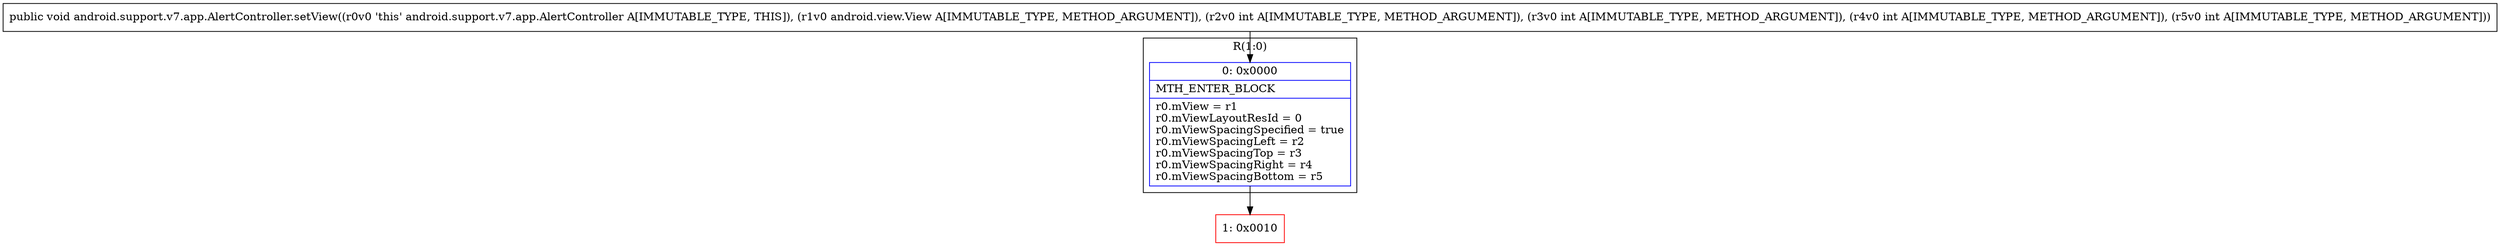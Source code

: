 digraph "CFG forandroid.support.v7.app.AlertController.setView(Landroid\/view\/View;IIII)V" {
subgraph cluster_Region_1733216698 {
label = "R(1:0)";
node [shape=record,color=blue];
Node_0 [shape=record,label="{0\:\ 0x0000|MTH_ENTER_BLOCK\l|r0.mView = r1\lr0.mViewLayoutResId = 0\lr0.mViewSpacingSpecified = true\lr0.mViewSpacingLeft = r2\lr0.mViewSpacingTop = r3\lr0.mViewSpacingRight = r4\lr0.mViewSpacingBottom = r5\l}"];
}
Node_1 [shape=record,color=red,label="{1\:\ 0x0010}"];
MethodNode[shape=record,label="{public void android.support.v7.app.AlertController.setView((r0v0 'this' android.support.v7.app.AlertController A[IMMUTABLE_TYPE, THIS]), (r1v0 android.view.View A[IMMUTABLE_TYPE, METHOD_ARGUMENT]), (r2v0 int A[IMMUTABLE_TYPE, METHOD_ARGUMENT]), (r3v0 int A[IMMUTABLE_TYPE, METHOD_ARGUMENT]), (r4v0 int A[IMMUTABLE_TYPE, METHOD_ARGUMENT]), (r5v0 int A[IMMUTABLE_TYPE, METHOD_ARGUMENT])) }"];
MethodNode -> Node_0;
Node_0 -> Node_1;
}

